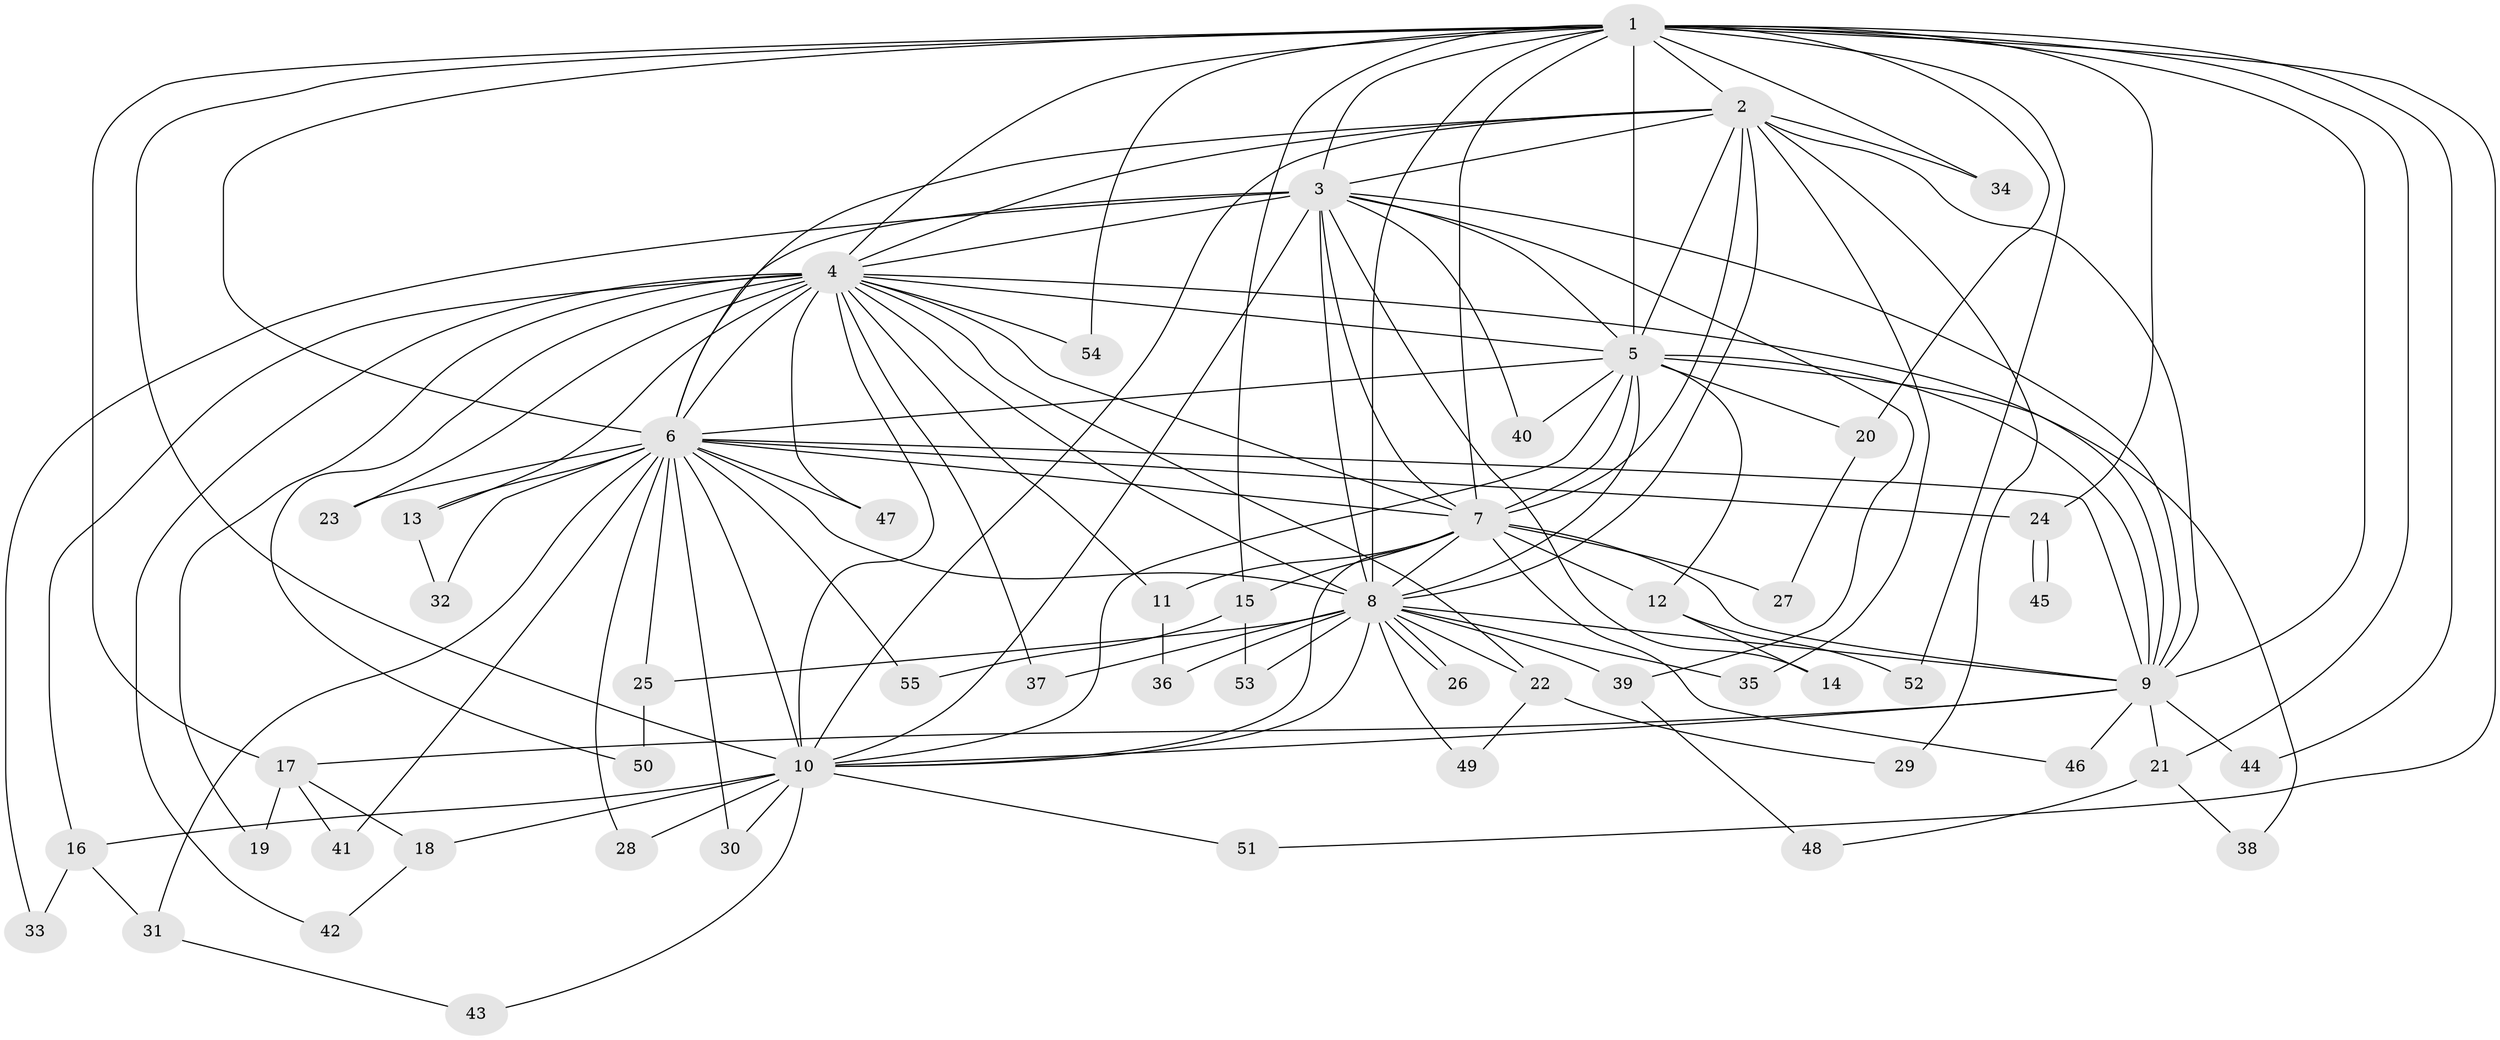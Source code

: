 // Generated by graph-tools (version 1.1) at 2025/49/03/09/25 03:49:42]
// undirected, 55 vertices, 135 edges
graph export_dot {
graph [start="1"]
  node [color=gray90,style=filled];
  1;
  2;
  3;
  4;
  5;
  6;
  7;
  8;
  9;
  10;
  11;
  12;
  13;
  14;
  15;
  16;
  17;
  18;
  19;
  20;
  21;
  22;
  23;
  24;
  25;
  26;
  27;
  28;
  29;
  30;
  31;
  32;
  33;
  34;
  35;
  36;
  37;
  38;
  39;
  40;
  41;
  42;
  43;
  44;
  45;
  46;
  47;
  48;
  49;
  50;
  51;
  52;
  53;
  54;
  55;
  1 -- 2;
  1 -- 3;
  1 -- 4;
  1 -- 5;
  1 -- 6;
  1 -- 7;
  1 -- 8;
  1 -- 9;
  1 -- 10;
  1 -- 15;
  1 -- 17;
  1 -- 20;
  1 -- 21;
  1 -- 24;
  1 -- 34;
  1 -- 44;
  1 -- 51;
  1 -- 52;
  1 -- 54;
  2 -- 3;
  2 -- 4;
  2 -- 5;
  2 -- 6;
  2 -- 7;
  2 -- 8;
  2 -- 9;
  2 -- 10;
  2 -- 29;
  2 -- 34;
  2 -- 35;
  3 -- 4;
  3 -- 5;
  3 -- 6;
  3 -- 7;
  3 -- 8;
  3 -- 9;
  3 -- 10;
  3 -- 14;
  3 -- 33;
  3 -- 39;
  3 -- 40;
  4 -- 5;
  4 -- 6;
  4 -- 7;
  4 -- 8;
  4 -- 9;
  4 -- 10;
  4 -- 11;
  4 -- 13;
  4 -- 16;
  4 -- 19;
  4 -- 22;
  4 -- 23;
  4 -- 37;
  4 -- 42;
  4 -- 47;
  4 -- 50;
  4 -- 54;
  5 -- 6;
  5 -- 7;
  5 -- 8;
  5 -- 9;
  5 -- 10;
  5 -- 12;
  5 -- 20;
  5 -- 38;
  5 -- 40;
  6 -- 7;
  6 -- 8;
  6 -- 9;
  6 -- 10;
  6 -- 13;
  6 -- 23;
  6 -- 24;
  6 -- 25;
  6 -- 28;
  6 -- 30;
  6 -- 31;
  6 -- 32;
  6 -- 41;
  6 -- 47;
  6 -- 55;
  7 -- 8;
  7 -- 9;
  7 -- 10;
  7 -- 11;
  7 -- 12;
  7 -- 15;
  7 -- 27;
  7 -- 46;
  8 -- 9;
  8 -- 10;
  8 -- 22;
  8 -- 25;
  8 -- 26;
  8 -- 26;
  8 -- 35;
  8 -- 36;
  8 -- 37;
  8 -- 39;
  8 -- 49;
  8 -- 53;
  9 -- 10;
  9 -- 17;
  9 -- 21;
  9 -- 44;
  9 -- 46;
  10 -- 16;
  10 -- 18;
  10 -- 28;
  10 -- 30;
  10 -- 43;
  10 -- 51;
  11 -- 36;
  12 -- 14;
  12 -- 52;
  13 -- 32;
  15 -- 53;
  15 -- 55;
  16 -- 31;
  16 -- 33;
  17 -- 18;
  17 -- 19;
  17 -- 41;
  18 -- 42;
  20 -- 27;
  21 -- 38;
  21 -- 48;
  22 -- 29;
  22 -- 49;
  24 -- 45;
  24 -- 45;
  25 -- 50;
  31 -- 43;
  39 -- 48;
}
